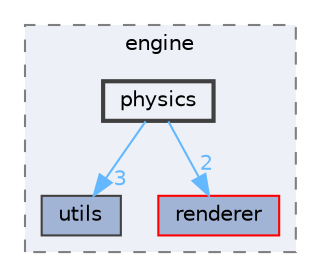 digraph "C:/Dev/Techstorm-v5/src/engine/physics"
{
 // LATEX_PDF_SIZE
  bgcolor="transparent";
  edge [fontname=Helvetica,fontsize=10,labelfontname=Helvetica,labelfontsize=10];
  node [fontname=Helvetica,fontsize=10,shape=box,height=0.2,width=0.4];
  compound=true
  subgraph clusterdir_2052808828190f934b76e979ee65af8a {
    graph [ bgcolor="#edf0f7", pencolor="grey50", label="engine", fontname=Helvetica,fontsize=10 style="filled,dashed", URL="dir_2052808828190f934b76e979ee65af8a.html",tooltip=""]
  dir_ad45fcc0c842cd88b5556c32fab80eb5 [label="utils", fillcolor="#a2b4d6", color="grey25", style="filled", URL="dir_ad45fcc0c842cd88b5556c32fab80eb5.html",tooltip=""];
  dir_eedbc0f69b08006c72429a8d2b33a57d [label="renderer", fillcolor="#a2b4d6", color="red", style="filled", URL="dir_eedbc0f69b08006c72429a8d2b33a57d.html",tooltip=""];
  dir_def8a6fa26fd21ac3ee8ed00050a517f [label="physics", fillcolor="#edf0f7", color="grey25", style="filled,bold", URL="dir_def8a6fa26fd21ac3ee8ed00050a517f.html",tooltip=""];
  }
  dir_def8a6fa26fd21ac3ee8ed00050a517f->dir_ad45fcc0c842cd88b5556c32fab80eb5 [headlabel="3", labeldistance=1.5 headhref="dir_000009_000016.html" href="dir_000009_000016.html" color="steelblue1" fontcolor="steelblue1"];
  dir_def8a6fa26fd21ac3ee8ed00050a517f->dir_eedbc0f69b08006c72429a8d2b33a57d [headlabel="2", labeldistance=1.5 headhref="dir_000009_000011.html" href="dir_000009_000011.html" color="steelblue1" fontcolor="steelblue1"];
}
